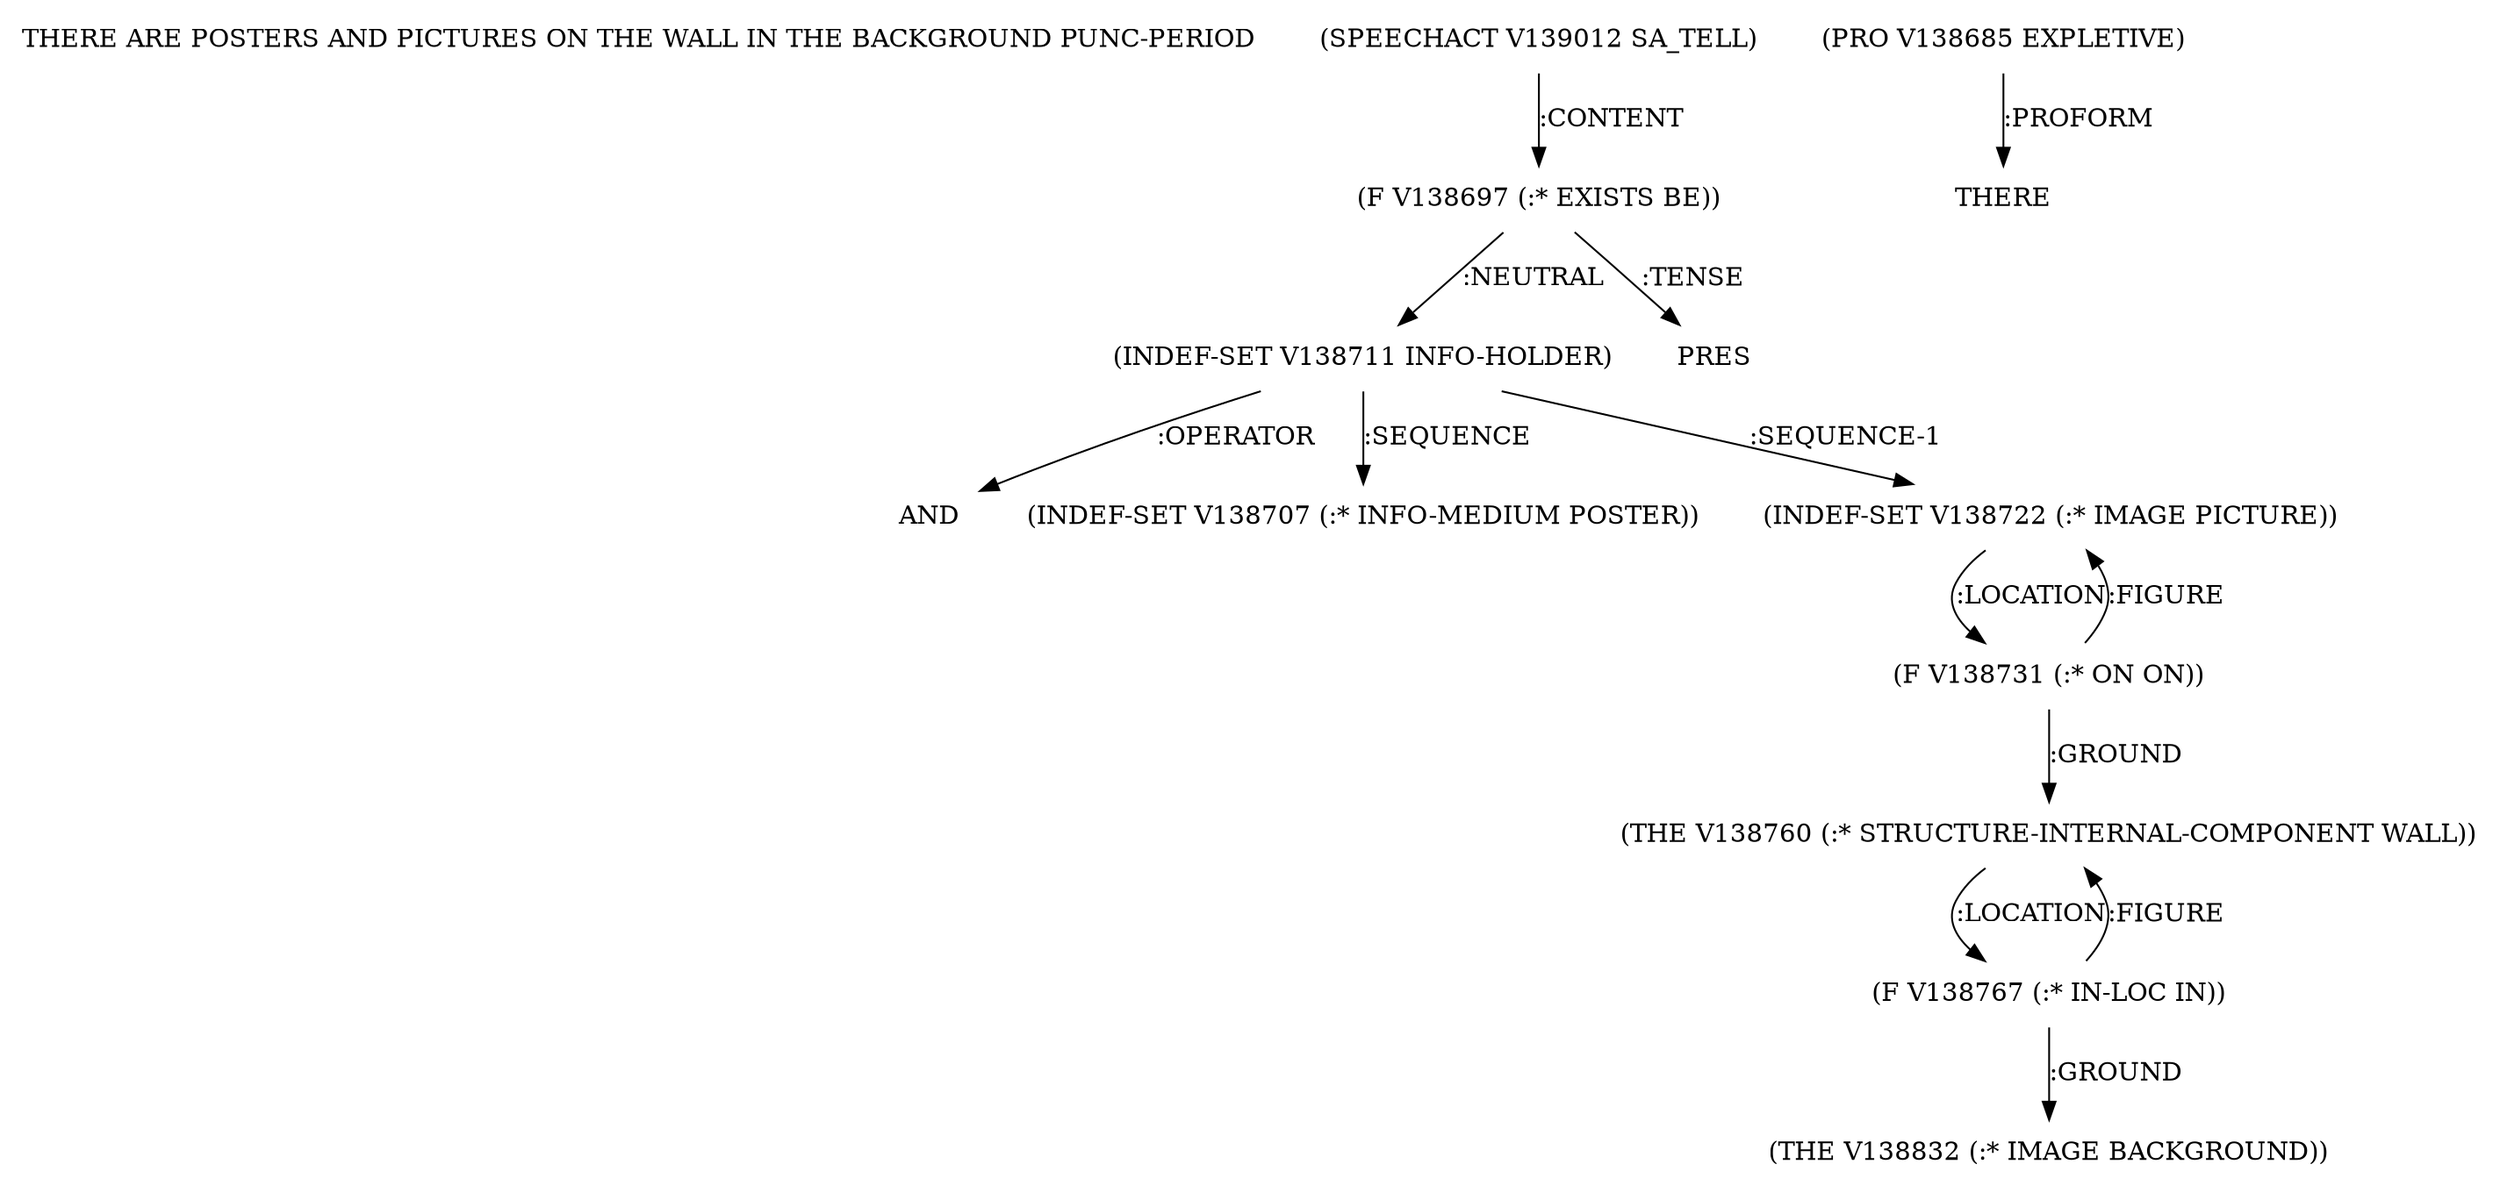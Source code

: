digraph Terms {
  node [shape=none]
  "THERE ARE POSTERS AND PICTURES ON THE WALL IN THE BACKGROUND PUNC-PERIOD"
  "V139012" [label="(SPEECHACT V139012 SA_TELL)"]
  "V139012" -> "V138697" [label=":CONTENT"]
  "V138697" [label="(F V138697 (:* EXISTS BE))"]
  "V138697" -> "V138711" [label=":NEUTRAL"]
  "V138697" -> "NT139391" [label=":TENSE"]
  "NT139391" [label="PRES"]
  "V138685" [label="(PRO V138685 EXPLETIVE)"]
  "V138685" -> "NT139392" [label=":PROFORM"]
  "NT139392" [label="THERE"]
  "V138711" [label="(INDEF-SET V138711 INFO-HOLDER)"]
  "V138711" -> "NT139393" [label=":OPERATOR"]
  "NT139393" [label="AND"]
  "V138711" -> "V138707" [label=":SEQUENCE"]
  "V138711" -> "V138722" [label=":SEQUENCE-1"]
  "V138707" [label="(INDEF-SET V138707 (:* INFO-MEDIUM POSTER))"]
  "V138722" [label="(INDEF-SET V138722 (:* IMAGE PICTURE))"]
  "V138722" -> "V138731" [label=":LOCATION"]
  "V138731" [label="(F V138731 (:* ON ON))"]
  "V138731" -> "V138760" [label=":GROUND"]
  "V138731" -> "V138722" [label=":FIGURE"]
  "V138760" [label="(THE V138760 (:* STRUCTURE-INTERNAL-COMPONENT WALL))"]
  "V138760" -> "V138767" [label=":LOCATION"]
  "V138767" [label="(F V138767 (:* IN-LOC IN))"]
  "V138767" -> "V138832" [label=":GROUND"]
  "V138767" -> "V138760" [label=":FIGURE"]
  "V138832" [label="(THE V138832 (:* IMAGE BACKGROUND))"]
}
